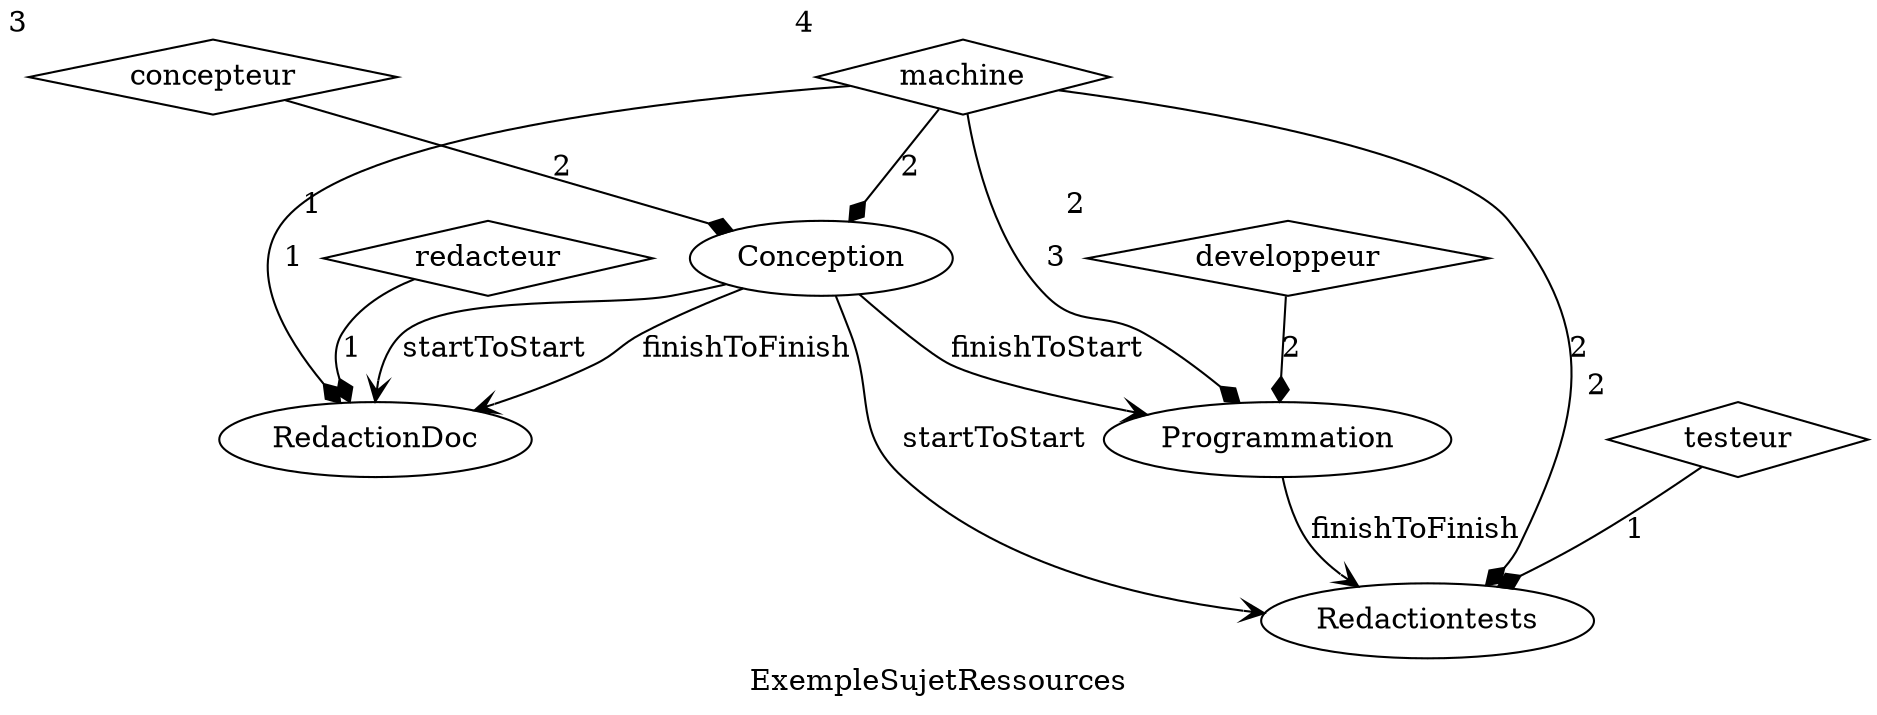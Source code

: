 
digraph ExempleSujetRessources {
label=ExempleSujetRessources


concepteur [shape=diamond] [xlabel=3];
developpeur [shape=diamond] [xlabel=2];
machine [shape=diamond] [xlabel=4];
redacteur [shape=diamond] [xlabel=1];
testeur [shape=diamond] [xlabel=2];

				Conception -> RedactionDoc [arrowhead=vee label=finishToFinish];

				Conception -> RedactionDoc [arrowhead=vee label=startToStart];

				Conception -> Programmation [arrowhead=vee label=finishToStart];

				Conception -> Redactiontests [arrowhead=vee label=startToStart];

				Programmation -> Redactiontests [arrowhead=vee label=finishToFinish];

				concepteur -> Conception [arrowhead=diamond label=2];

				machine -> Conception [arrowhead=diamond label=2];

				machine -> RedactionDoc [arrowhead=diamond label=1];

				redacteur -> RedactionDoc [arrowhead=diamond label=1];

				developpeur -> Programmation [arrowhead=diamond label=2];

				machine -> Programmation [arrowhead=diamond label=3];

				machine -> Redactiontests [arrowhead=diamond label=2];

				testeur -> Redactiontests [arrowhead=diamond label=1];

	  


}


